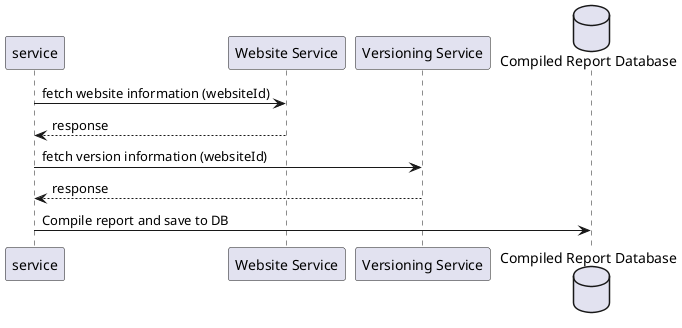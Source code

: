 @startuml


service -> "Website Service" : fetch website information (websiteId)
service <-- "Website Service" : response

service -> "Versioning Service" : fetch version information (websiteId)
service <-- "Versioning Service" : response

Database db as "Compiled Report Database"
service -> db : Compile report and save to DB


@enduml